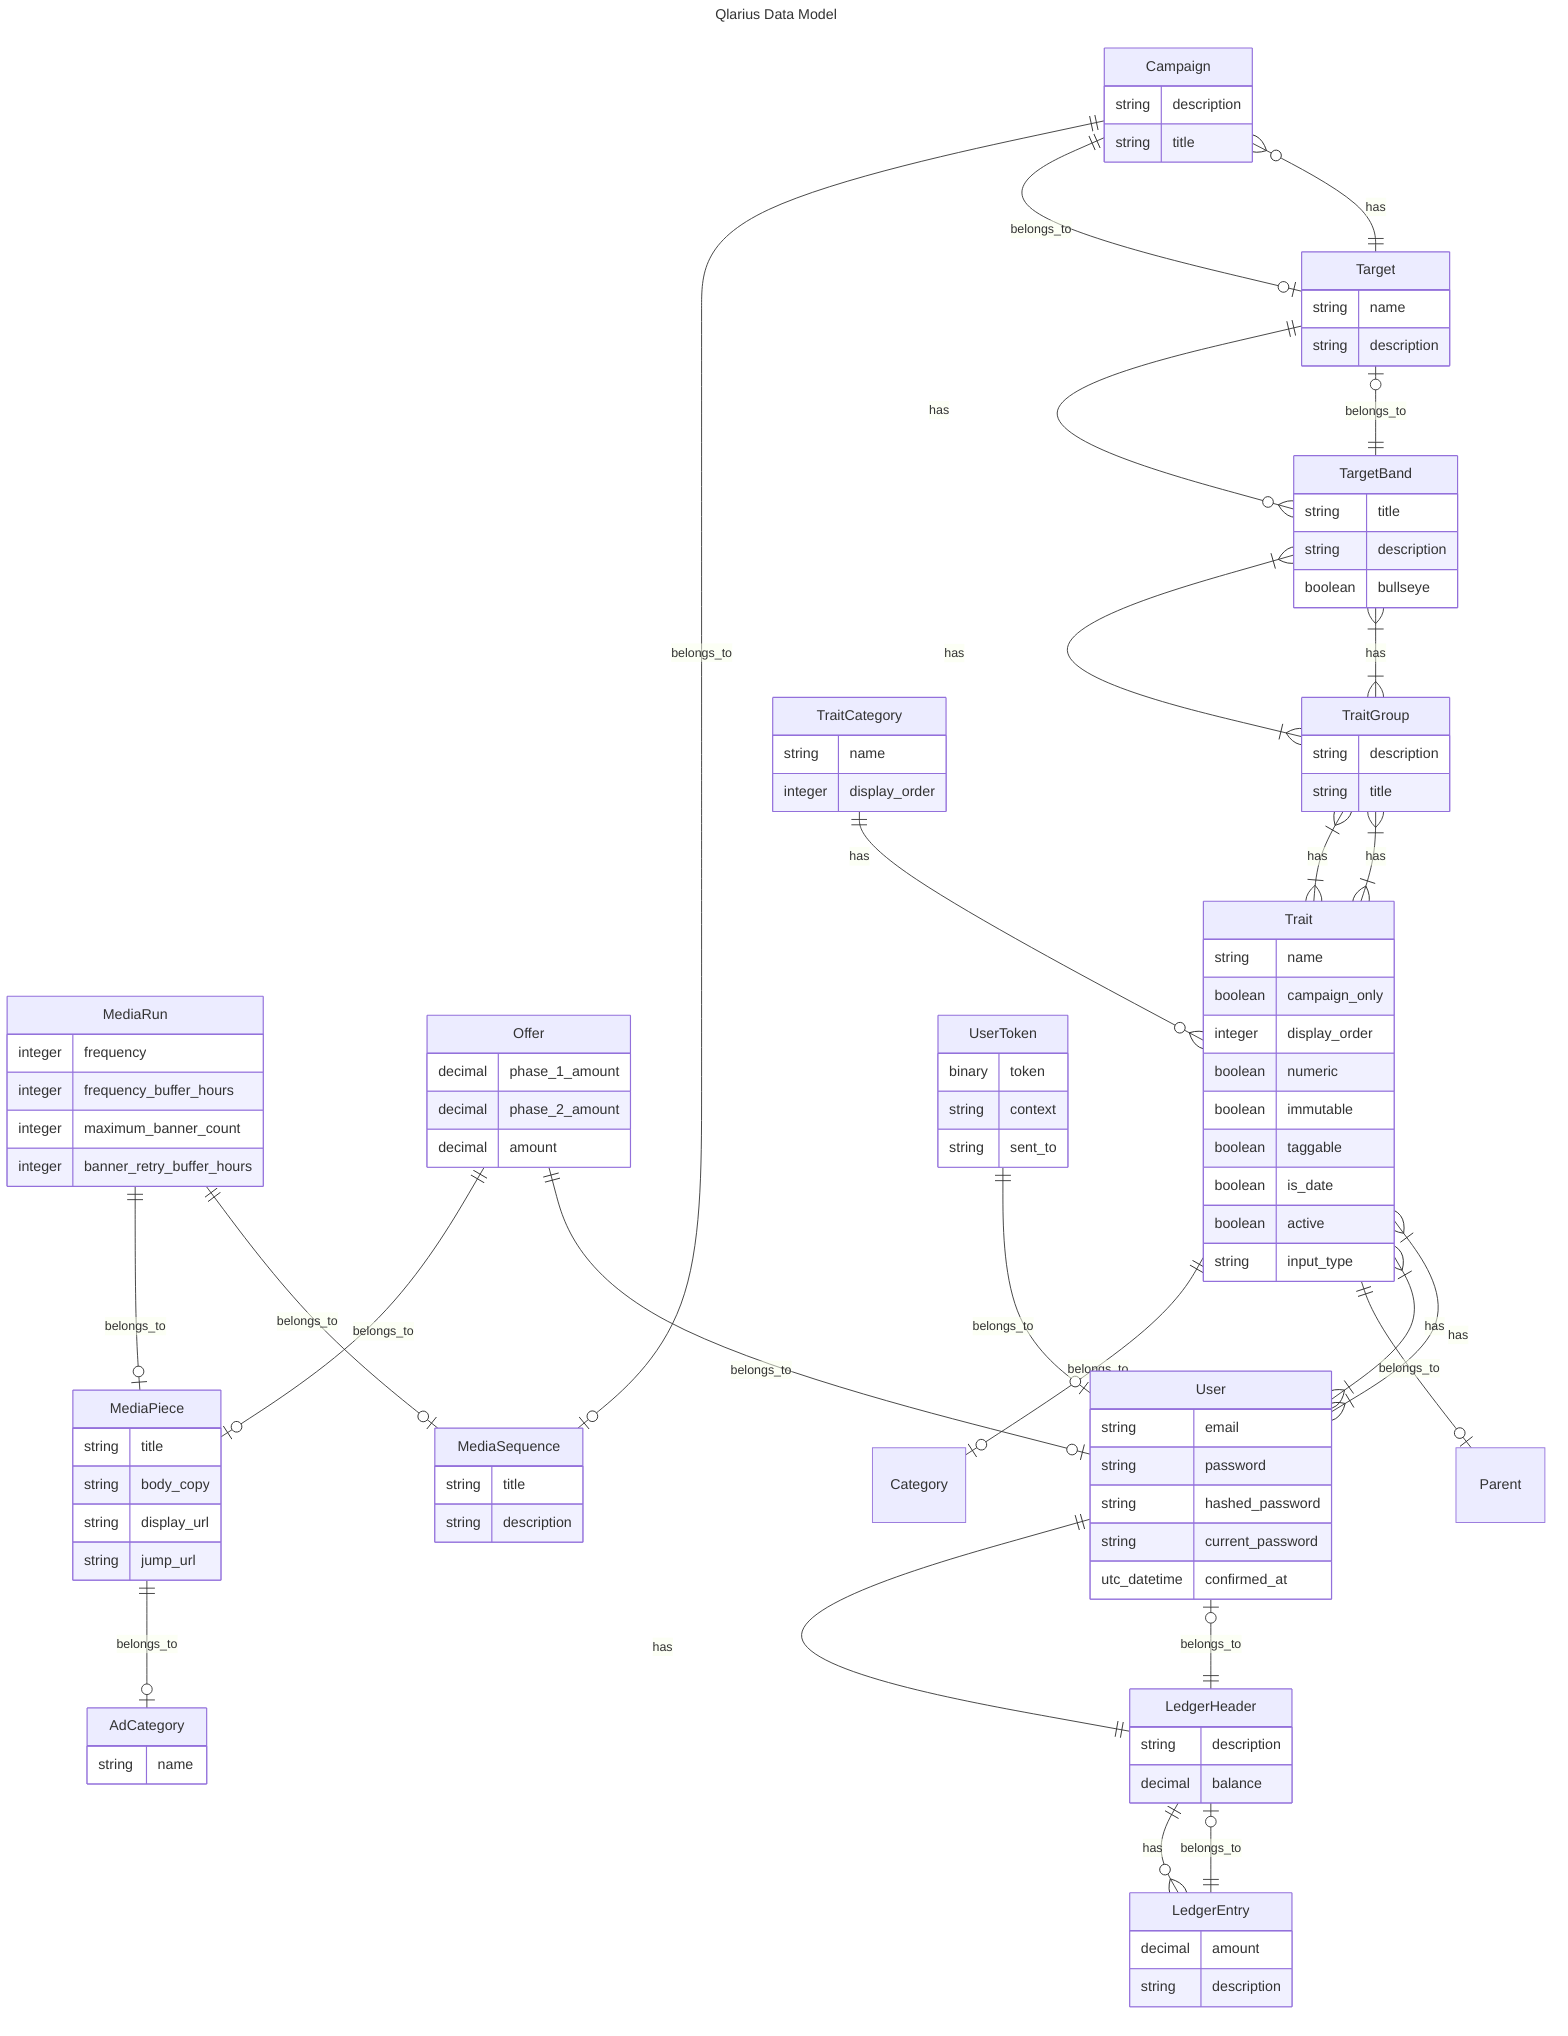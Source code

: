 ---
title: Qlarius Data Model
---
erDiagram
    Campaign ||--o| MediaSequence : belongs_to
    Campaign ||--o| Target : belongs_to
    LedgerEntry ||--o| LedgerHeader : belongs_to
    LedgerHeader ||--o{ LedgerEntry : has
    LedgerHeader ||--o| User : belongs_to
    MediaPiece ||--o| AdCategory : belongs_to
    MediaRun ||--o| MediaPiece : belongs_to
    MediaRun ||--o| MediaSequence : belongs_to
    Offer ||--o| MediaPiece : belongs_to
    Offer ||--o| User : belongs_to
    Target ||--o{ Campaign : has
    Target ||--o{ TargetBand : has
    TargetBand ||--o| Target : belongs_to
    TargetBand }|--|{ TraitGroup : has
    Trait ||--o| Category : belongs_to
    Trait ||--o| Parent : belongs_to
    Trait }|--|{ TraitGroup : has
    Trait }|--|{ User : has
    TraitCategory ||--o{ Trait : has
    TraitGroup }|--|{ TargetBand : has
    TraitGroup }|--|{ Trait : has
    User ||--|| LedgerHeader : has
    User }|--|{ Trait : has
    UserToken ||--o| User : belongs_to

    Trait {
        string name
        boolean campaign_only
        integer display_order
        boolean numeric
        boolean immutable
        boolean taggable
        boolean is_date
        boolean active
        string input_type
    }

    TraitCategory {
        string name
        integer display_order
    }

    Offer {
        decimal phase_1_amount
        decimal phase_2_amount
        decimal amount
    }

    User {
        string email
        string password
        string hashed_password
        string current_password
        utc_datetime confirmed_at
    }

    UserToken {
        binary token
        string context
        string sent_to
    }

    MediaSequence {
        string title
        string description
    }

    MediaRun {
        integer frequency
        integer frequency_buffer_hours
        integer maximum_banner_count
        integer banner_retry_buffer_hours
    }

    MediaPiece {
        string title
        string body_copy
        string display_url
        string jump_url
    }

    LedgerEntry {
        decimal amount
        string description
    }

    AdCategory {
        string name
    }

    TargetBand {
        string title
        string description
        boolean bullseye
    }

    TraitGroup {
        string description
        string title
    }

    Campaign {
        string description
        string title
    }

    Target {
        string name
        string description
    }

    LedgerHeader {
        string description
        decimal balance
    }